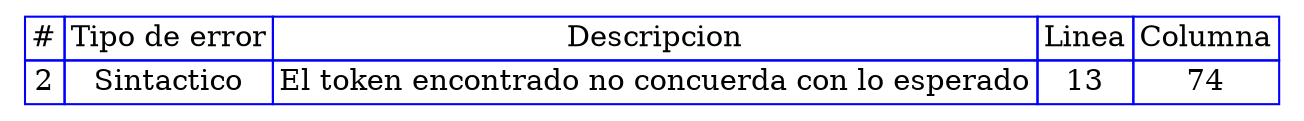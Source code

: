 digraph {

  tbl [

    shape=plaintext
    label=<
      <table border='0' cellborder='1' color='blue' cellspacing='0'>
        <tr><td>#</td><td>Tipo de error</td><td>Descripcion</td><td>Linea</td><td>Columna</td></tr><tr><td>2</td><td>Sintactico</td><td>El token encontrado no concuerda con lo esperado</td><td>13</td><td>74</td></tr>
</table>

    >];

}
